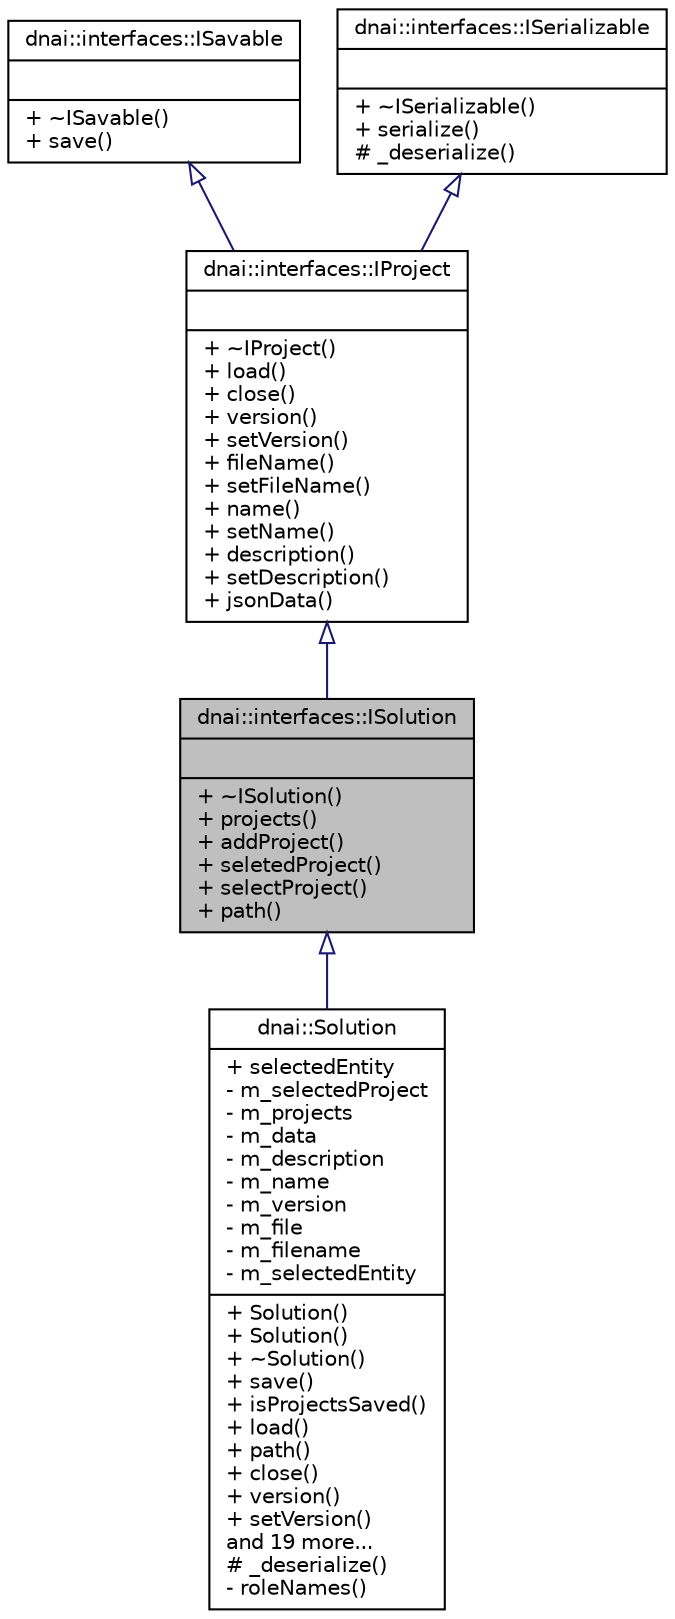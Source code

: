 digraph "dnai::interfaces::ISolution"
{
  edge [fontname="Helvetica",fontsize="10",labelfontname="Helvetica",labelfontsize="10"];
  node [fontname="Helvetica",fontsize="10",shape=record];
  Node1 [label="{dnai::interfaces::ISolution\n||+ ~ISolution()\l+ projects()\l+ addProject()\l+ seletedProject()\l+ selectProject()\l+ path()\l}",height=0.2,width=0.4,color="black", fillcolor="grey75", style="filled", fontcolor="black"];
  Node2 -> Node1 [dir="back",color="midnightblue",fontsize="10",style="solid",arrowtail="onormal",fontname="Helvetica"];
  Node2 [label="{dnai::interfaces::IProject\n||+ ~IProject()\l+ load()\l+ close()\l+ version()\l+ setVersion()\l+ fileName()\l+ setFileName()\l+ name()\l+ setName()\l+ description()\l+ setDescription()\l+ jsonData()\l}",height=0.2,width=0.4,color="black", fillcolor="white", style="filled",URL="$classdnai_1_1interfaces_1_1_i_project.html"];
  Node3 -> Node2 [dir="back",color="midnightblue",fontsize="10",style="solid",arrowtail="onormal",fontname="Helvetica"];
  Node3 [label="{dnai::interfaces::ISavable\n||+ ~ISavable()\l+ save()\l}",height=0.2,width=0.4,color="black", fillcolor="white", style="filled",URL="$classdnai_1_1interfaces_1_1_i_savable.html"];
  Node4 -> Node2 [dir="back",color="midnightblue",fontsize="10",style="solid",arrowtail="onormal",fontname="Helvetica"];
  Node4 [label="{dnai::interfaces::ISerializable\n||+ ~ISerializable()\l+ serialize()\l# _deserialize()\l}",height=0.2,width=0.4,color="black", fillcolor="white", style="filled",URL="$classdnai_1_1interfaces_1_1_i_serializable.html",tooltip="Allow inherited class to serialize and deserialize itself. "];
  Node1 -> Node5 [dir="back",color="midnightblue",fontsize="10",style="solid",arrowtail="onormal",fontname="Helvetica"];
  Node5 [label="{dnai::Solution\n|+ selectedEntity\l- m_selectedProject\l- m_projects\l- m_data\l- m_description\l- m_name\l- m_version\l- m_file\l- m_filename\l- m_selectedEntity\l|+ Solution()\l+ Solution()\l+ ~Solution()\l+ save()\l+ isProjectsSaved()\l+ load()\l+ path()\l+ close()\l+ version()\l+ setVersion()\land 19 more...\l# _deserialize()\l- roleNames()\l}",height=0.2,width=0.4,color="black", fillcolor="white", style="filled",URL="$classdnai_1_1_solution.html"];
}
